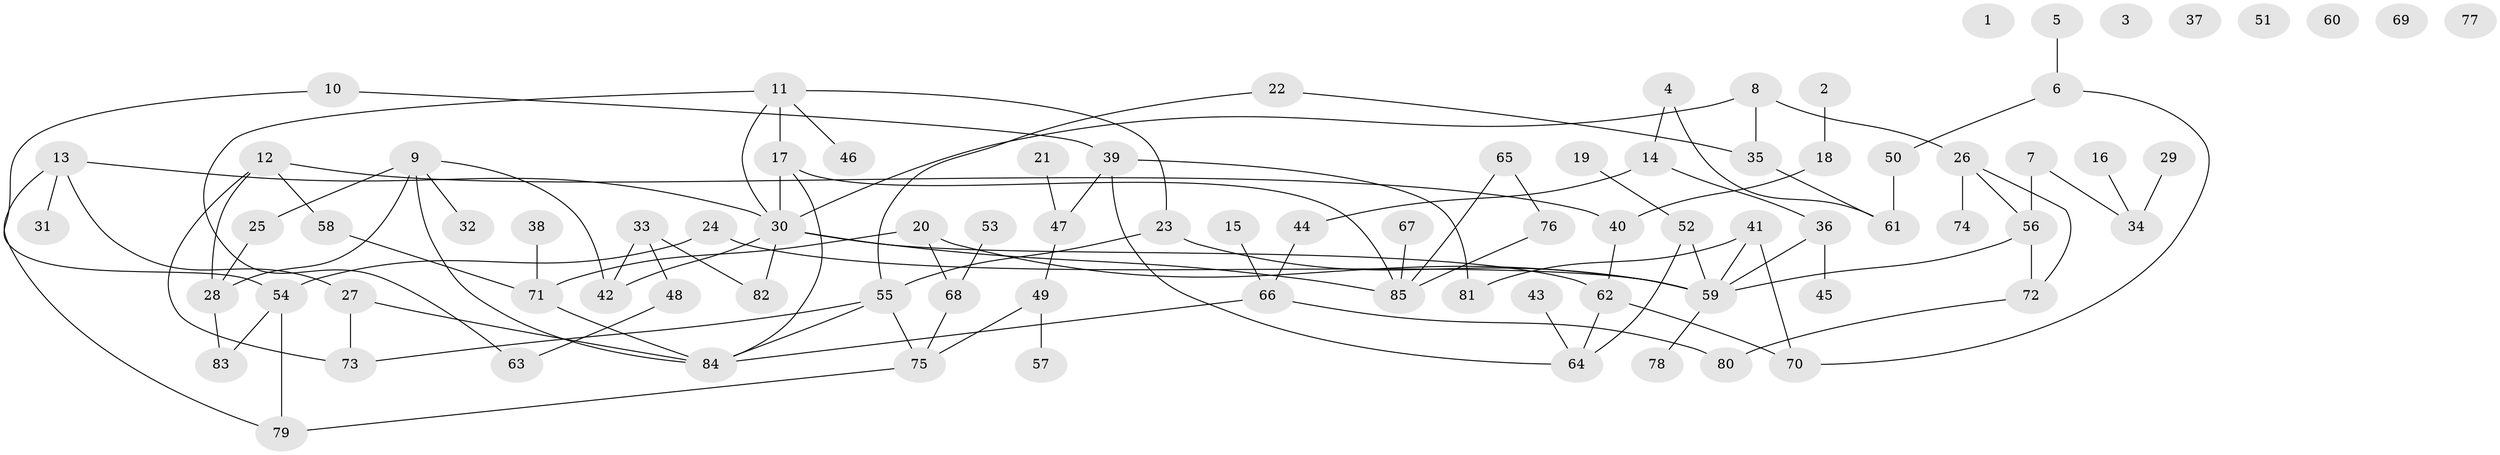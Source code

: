 // Generated by graph-tools (version 1.1) at 2025/49/03/09/25 03:49:09]
// undirected, 85 vertices, 107 edges
graph export_dot {
graph [start="1"]
  node [color=gray90,style=filled];
  1;
  2;
  3;
  4;
  5;
  6;
  7;
  8;
  9;
  10;
  11;
  12;
  13;
  14;
  15;
  16;
  17;
  18;
  19;
  20;
  21;
  22;
  23;
  24;
  25;
  26;
  27;
  28;
  29;
  30;
  31;
  32;
  33;
  34;
  35;
  36;
  37;
  38;
  39;
  40;
  41;
  42;
  43;
  44;
  45;
  46;
  47;
  48;
  49;
  50;
  51;
  52;
  53;
  54;
  55;
  56;
  57;
  58;
  59;
  60;
  61;
  62;
  63;
  64;
  65;
  66;
  67;
  68;
  69;
  70;
  71;
  72;
  73;
  74;
  75;
  76;
  77;
  78;
  79;
  80;
  81;
  82;
  83;
  84;
  85;
  2 -- 18;
  4 -- 14;
  4 -- 61;
  5 -- 6;
  6 -- 50;
  6 -- 70;
  7 -- 34;
  7 -- 56;
  8 -- 26;
  8 -- 30;
  8 -- 35;
  9 -- 25;
  9 -- 28;
  9 -- 32;
  9 -- 42;
  9 -- 84;
  10 -- 39;
  10 -- 54;
  11 -- 17;
  11 -- 23;
  11 -- 30;
  11 -- 46;
  11 -- 63;
  12 -- 28;
  12 -- 40;
  12 -- 58;
  12 -- 73;
  13 -- 27;
  13 -- 30;
  13 -- 31;
  13 -- 79;
  14 -- 36;
  14 -- 44;
  15 -- 66;
  16 -- 34;
  17 -- 30;
  17 -- 84;
  17 -- 85;
  18 -- 40;
  19 -- 52;
  20 -- 59;
  20 -- 68;
  20 -- 71;
  21 -- 47;
  22 -- 35;
  22 -- 55;
  23 -- 55;
  23 -- 59;
  24 -- 54;
  24 -- 59;
  25 -- 28;
  26 -- 56;
  26 -- 72;
  26 -- 74;
  27 -- 73;
  27 -- 84;
  28 -- 83;
  29 -- 34;
  30 -- 42;
  30 -- 62;
  30 -- 82;
  30 -- 85;
  33 -- 42;
  33 -- 48;
  33 -- 82;
  35 -- 61;
  36 -- 45;
  36 -- 59;
  38 -- 71;
  39 -- 47;
  39 -- 64;
  39 -- 81;
  40 -- 62;
  41 -- 59;
  41 -- 70;
  41 -- 81;
  43 -- 64;
  44 -- 66;
  47 -- 49;
  48 -- 63;
  49 -- 57;
  49 -- 75;
  50 -- 61;
  52 -- 59;
  52 -- 64;
  53 -- 68;
  54 -- 79;
  54 -- 83;
  55 -- 73;
  55 -- 75;
  55 -- 84;
  56 -- 59;
  56 -- 72;
  58 -- 71;
  59 -- 78;
  62 -- 64;
  62 -- 70;
  65 -- 76;
  65 -- 85;
  66 -- 80;
  66 -- 84;
  67 -- 85;
  68 -- 75;
  71 -- 84;
  72 -- 80;
  75 -- 79;
  76 -- 85;
}
